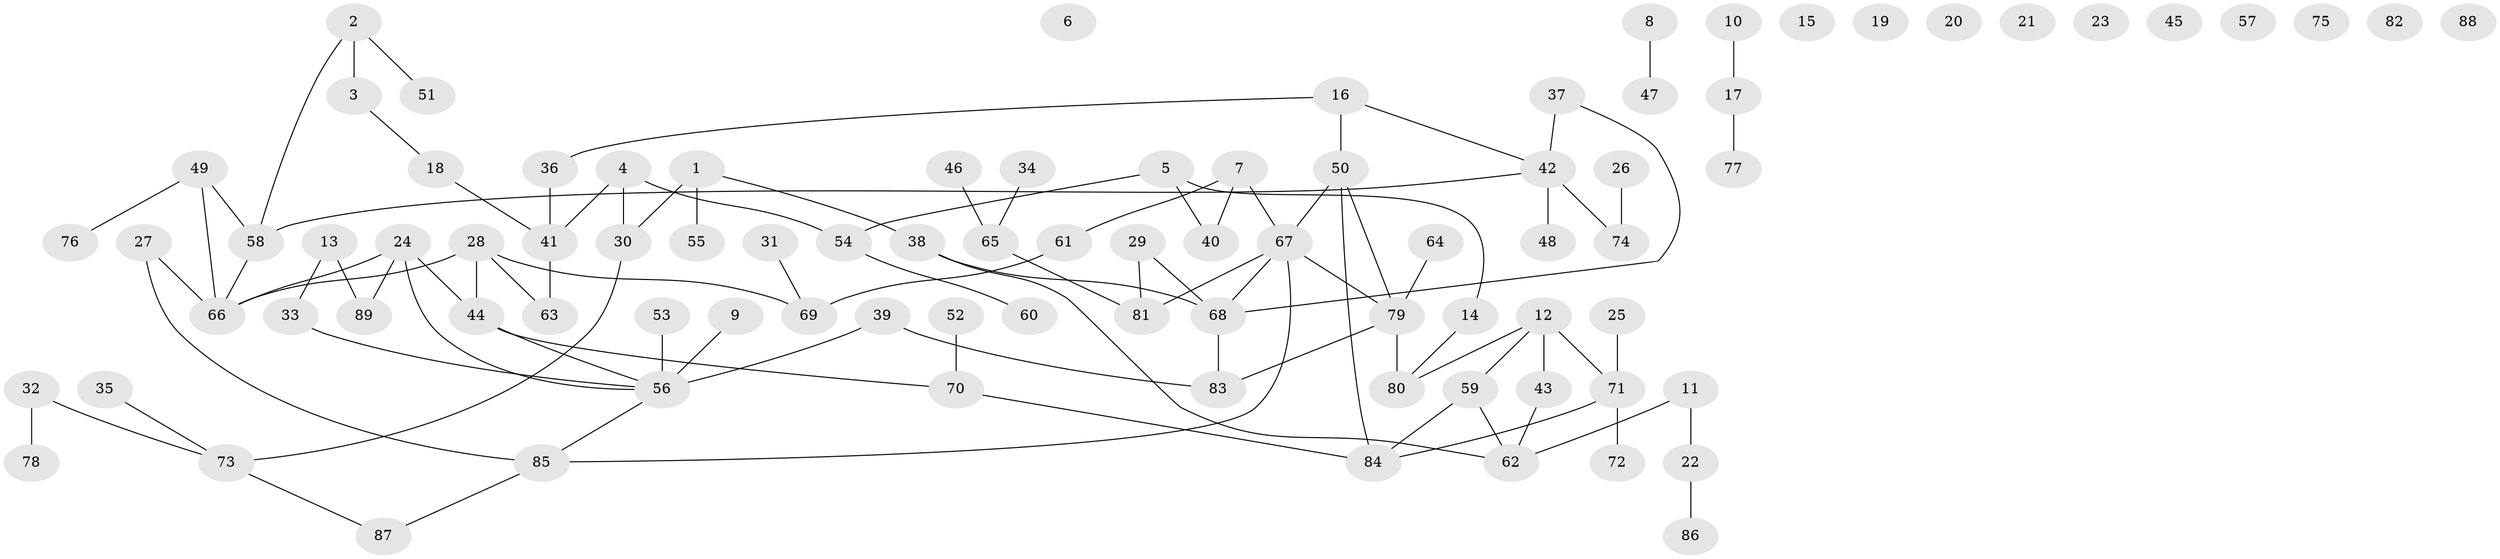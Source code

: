 // coarse degree distribution, {3: 0.14516129032258066, 4: 0.14516129032258066, 0: 0.1774193548387097, 1: 0.27419354838709675, 2: 0.14516129032258066, 5: 0.08064516129032258, 7: 0.016129032258064516, 6: 0.016129032258064516}
// Generated by graph-tools (version 1.1) at 2025/23/03/03/25 07:23:24]
// undirected, 89 vertices, 98 edges
graph export_dot {
graph [start="1"]
  node [color=gray90,style=filled];
  1;
  2;
  3;
  4;
  5;
  6;
  7;
  8;
  9;
  10;
  11;
  12;
  13;
  14;
  15;
  16;
  17;
  18;
  19;
  20;
  21;
  22;
  23;
  24;
  25;
  26;
  27;
  28;
  29;
  30;
  31;
  32;
  33;
  34;
  35;
  36;
  37;
  38;
  39;
  40;
  41;
  42;
  43;
  44;
  45;
  46;
  47;
  48;
  49;
  50;
  51;
  52;
  53;
  54;
  55;
  56;
  57;
  58;
  59;
  60;
  61;
  62;
  63;
  64;
  65;
  66;
  67;
  68;
  69;
  70;
  71;
  72;
  73;
  74;
  75;
  76;
  77;
  78;
  79;
  80;
  81;
  82;
  83;
  84;
  85;
  86;
  87;
  88;
  89;
  1 -- 30;
  1 -- 38;
  1 -- 55;
  2 -- 3;
  2 -- 51;
  2 -- 58;
  3 -- 18;
  4 -- 30;
  4 -- 41;
  4 -- 54;
  5 -- 14;
  5 -- 40;
  5 -- 54;
  7 -- 40;
  7 -- 61;
  7 -- 67;
  8 -- 47;
  9 -- 56;
  10 -- 17;
  11 -- 22;
  11 -- 62;
  12 -- 43;
  12 -- 59;
  12 -- 71;
  12 -- 80;
  13 -- 33;
  13 -- 89;
  14 -- 80;
  16 -- 36;
  16 -- 42;
  16 -- 50;
  17 -- 77;
  18 -- 41;
  22 -- 86;
  24 -- 44;
  24 -- 56;
  24 -- 66;
  24 -- 89;
  25 -- 71;
  26 -- 74;
  27 -- 66;
  27 -- 85;
  28 -- 44;
  28 -- 63;
  28 -- 66;
  28 -- 69;
  29 -- 68;
  29 -- 81;
  30 -- 73;
  31 -- 69;
  32 -- 73;
  32 -- 78;
  33 -- 56;
  34 -- 65;
  35 -- 73;
  36 -- 41;
  37 -- 42;
  37 -- 68;
  38 -- 62;
  38 -- 68;
  39 -- 56;
  39 -- 83;
  41 -- 63;
  42 -- 48;
  42 -- 58;
  42 -- 74;
  43 -- 62;
  44 -- 56;
  44 -- 70;
  46 -- 65;
  49 -- 58;
  49 -- 66;
  49 -- 76;
  50 -- 67;
  50 -- 79;
  50 -- 84;
  52 -- 70;
  53 -- 56;
  54 -- 60;
  56 -- 85;
  58 -- 66;
  59 -- 62;
  59 -- 84;
  61 -- 69;
  64 -- 79;
  65 -- 81;
  67 -- 68;
  67 -- 79;
  67 -- 81;
  67 -- 85;
  68 -- 83;
  70 -- 84;
  71 -- 72;
  71 -- 84;
  73 -- 87;
  79 -- 80;
  79 -- 83;
  85 -- 87;
}
